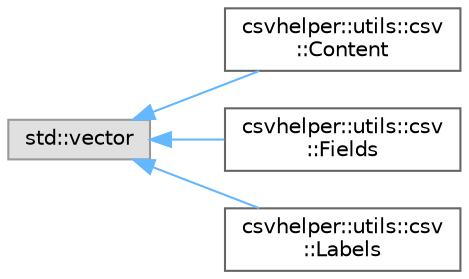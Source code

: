 digraph "Graphical Class Hierarchy"
{
 // LATEX_PDF_SIZE
  bgcolor="transparent";
  edge [fontname=Helvetica,fontsize=10,labelfontname=Helvetica,labelfontsize=10];
  node [fontname=Helvetica,fontsize=10,shape=box,height=0.2,width=0.4];
  rankdir="LR";
  Node0 [id="Node000000",label="std::vector",height=0.2,width=0.4,color="grey60", fillcolor="#E0E0E0", style="filled",tooltip=" "];
  Node0 -> Node1 [id="edge8_Node000000_Node000001",dir="back",color="steelblue1",style="solid",tooltip=" "];
  Node1 [id="Node000001",label="csvhelper::utils::csv\l::Content",height=0.2,width=0.4,color="grey40", fillcolor="white", style="filled",URL="$structcsvhelper_1_1utils_1_1csv_1_1_content.html",tooltip=" "];
  Node0 -> Node2 [id="edge9_Node000000_Node000002",dir="back",color="steelblue1",style="solid",tooltip=" "];
  Node2 [id="Node000002",label="csvhelper::utils::csv\l::Fields",height=0.2,width=0.4,color="grey40", fillcolor="white", style="filled",URL="$structcsvhelper_1_1utils_1_1csv_1_1_fields.html",tooltip=" "];
  Node0 -> Node3 [id="edge10_Node000000_Node000003",dir="back",color="steelblue1",style="solid",tooltip=" "];
  Node3 [id="Node000003",label="csvhelper::utils::csv\l::Labels",height=0.2,width=0.4,color="grey40", fillcolor="white", style="filled",URL="$structcsvhelper_1_1utils_1_1csv_1_1_labels.html",tooltip=" "];
}
